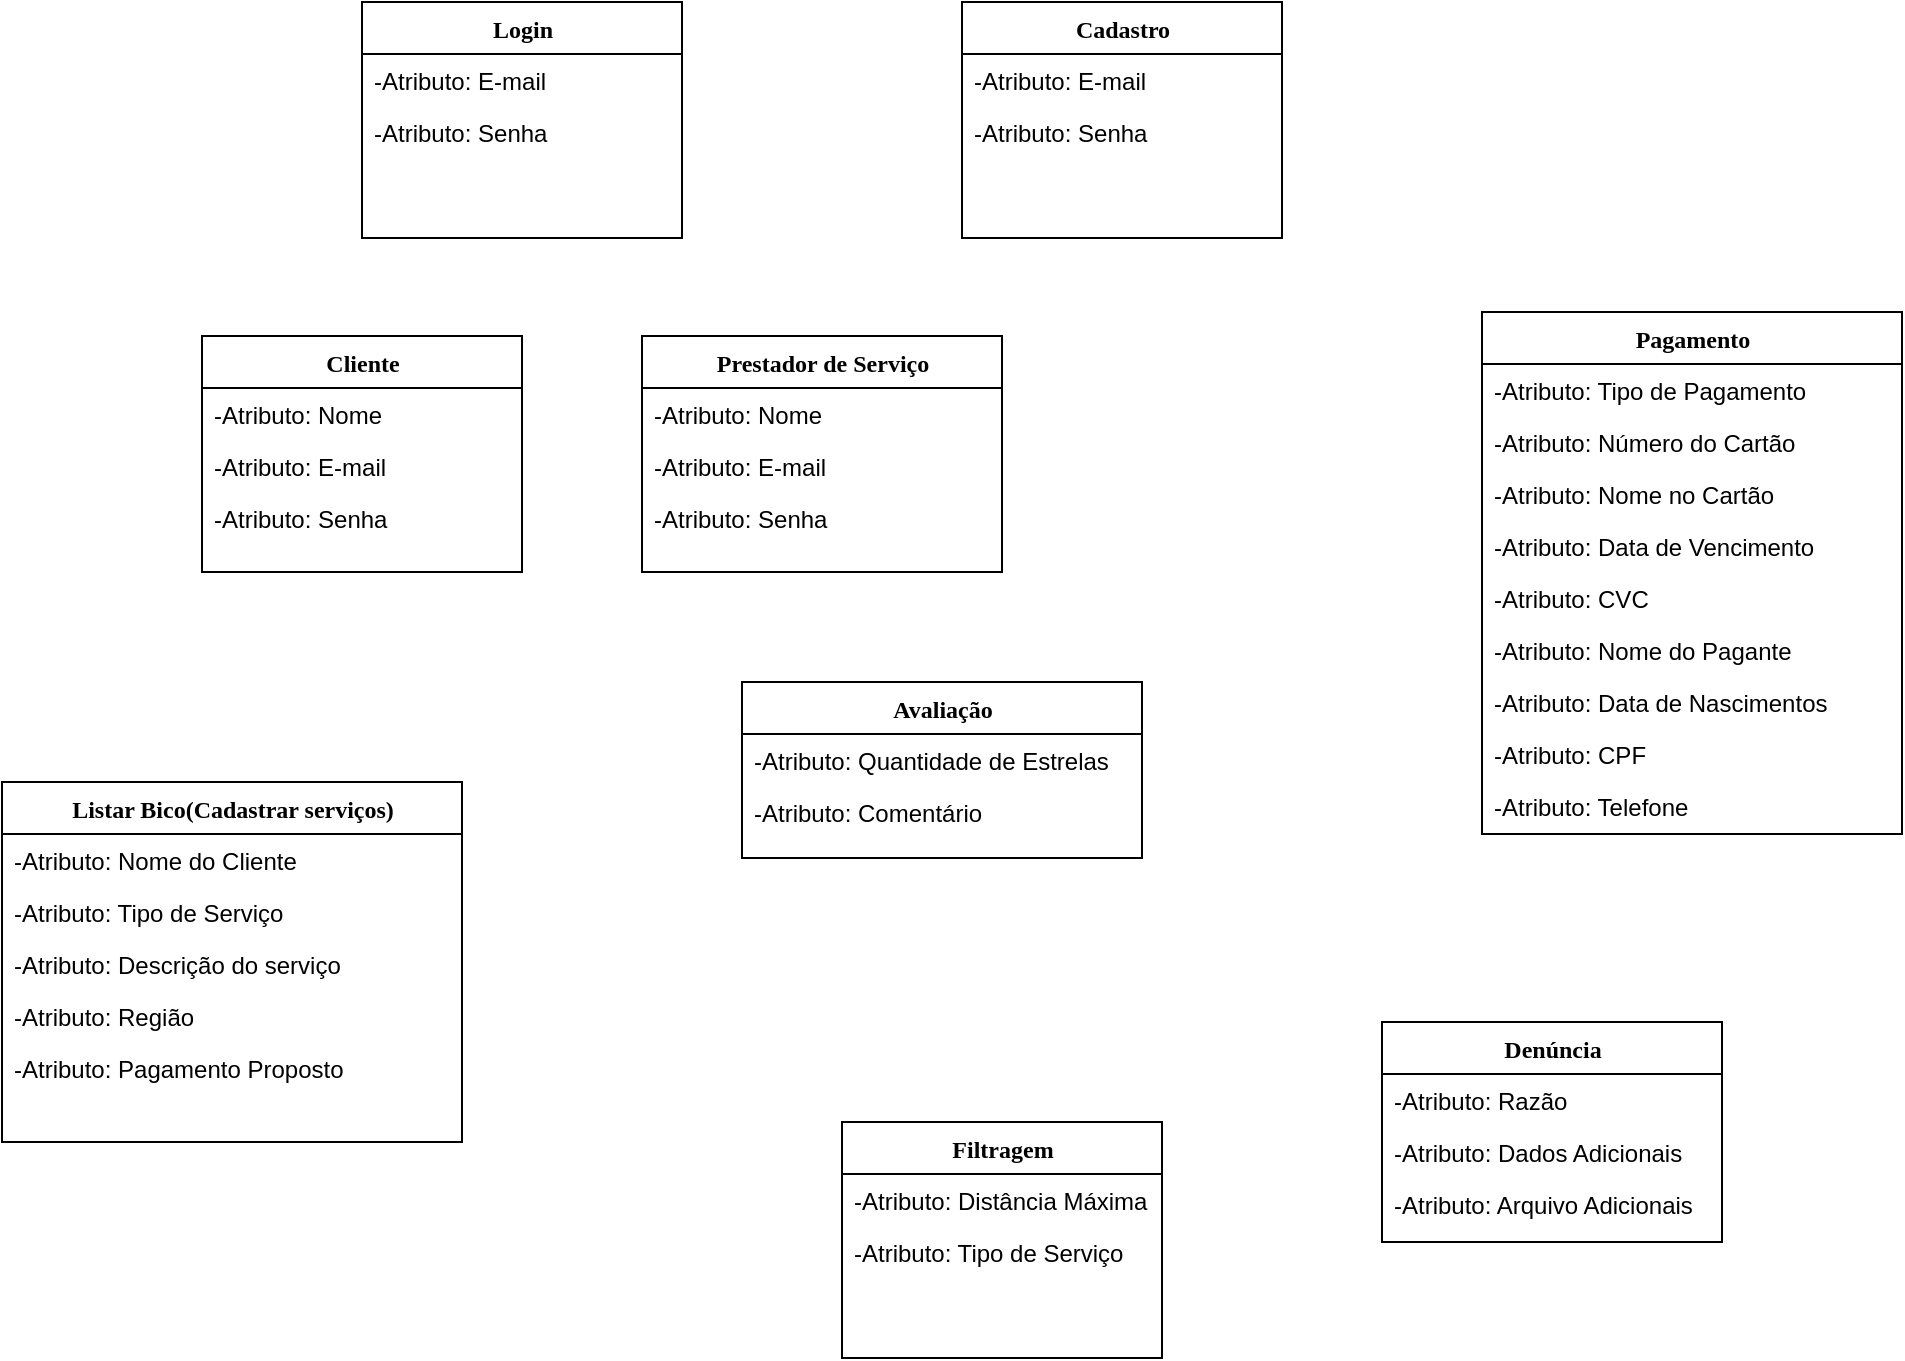 <mxfile version="24.2.5" type="device">
  <diagram name="Page-1" id="6133507b-19e7-1e82-6fc7-422aa6c4b21f">
    <mxGraphModel dx="1647" dy="877" grid="1" gridSize="10" guides="1" tooltips="1" connect="1" arrows="1" fold="1" page="1" pageScale="1" pageWidth="1100" pageHeight="850" background="none" math="0" shadow="0">
      <root>
        <mxCell id="0" />
        <mxCell id="1" parent="0" />
        <mxCell id="78961159f06e98e8-17" value="Login" style="swimlane;html=1;fontStyle=1;align=center;verticalAlign=top;childLayout=stackLayout;horizontal=1;startSize=26;horizontalStack=0;resizeParent=1;resizeLast=0;collapsible=1;marginBottom=0;swimlaneFillColor=#ffffff;rounded=0;shadow=0;comic=0;labelBackgroundColor=none;strokeWidth=1;fillColor=none;fontFamily=Verdana;fontSize=12" parent="1" vertex="1">
          <mxGeometry x="220" y="140" width="160" height="118" as="geometry" />
        </mxCell>
        <mxCell id="78961159f06e98e8-23" value="-Atributo: E-mail" style="text;html=1;strokeColor=none;fillColor=none;align=left;verticalAlign=top;spacingLeft=4;spacingRight=4;whiteSpace=wrap;overflow=hidden;rotatable=0;points=[[0,0.5],[1,0.5]];portConstraint=eastwest;" parent="78961159f06e98e8-17" vertex="1">
          <mxGeometry y="26" width="160" height="26" as="geometry" />
        </mxCell>
        <mxCell id="Q-qz3h-aPGjKx4wGLugq-1" value="-Atributo: Senha" style="text;html=1;strokeColor=none;fillColor=none;align=left;verticalAlign=top;spacingLeft=4;spacingRight=4;whiteSpace=wrap;overflow=hidden;rotatable=0;points=[[0,0.5],[1,0.5]];portConstraint=eastwest;" vertex="1" parent="78961159f06e98e8-17">
          <mxGeometry y="52" width="160" height="26" as="geometry" />
        </mxCell>
        <mxCell id="Q-qz3h-aPGjKx4wGLugq-2" value="Cadastro" style="swimlane;html=1;fontStyle=1;align=center;verticalAlign=top;childLayout=stackLayout;horizontal=1;startSize=26;horizontalStack=0;resizeParent=1;resizeLast=0;collapsible=1;marginBottom=0;swimlaneFillColor=#ffffff;rounded=0;shadow=0;comic=0;labelBackgroundColor=none;strokeWidth=1;fillColor=none;fontFamily=Verdana;fontSize=12" vertex="1" parent="1">
          <mxGeometry x="520" y="140" width="160" height="118" as="geometry" />
        </mxCell>
        <mxCell id="Q-qz3h-aPGjKx4wGLugq-3" value="-Atributo: E-mail" style="text;html=1;strokeColor=none;fillColor=none;align=left;verticalAlign=top;spacingLeft=4;spacingRight=4;whiteSpace=wrap;overflow=hidden;rotatable=0;points=[[0,0.5],[1,0.5]];portConstraint=eastwest;" vertex="1" parent="Q-qz3h-aPGjKx4wGLugq-2">
          <mxGeometry y="26" width="160" height="26" as="geometry" />
        </mxCell>
        <mxCell id="Q-qz3h-aPGjKx4wGLugq-4" value="-Atributo: Senha" style="text;html=1;strokeColor=none;fillColor=none;align=left;verticalAlign=top;spacingLeft=4;spacingRight=4;whiteSpace=wrap;overflow=hidden;rotatable=0;points=[[0,0.5],[1,0.5]];portConstraint=eastwest;" vertex="1" parent="Q-qz3h-aPGjKx4wGLugq-2">
          <mxGeometry y="52" width="160" height="26" as="geometry" />
        </mxCell>
        <mxCell id="Q-qz3h-aPGjKx4wGLugq-5" value="Listar Bico(Cadastrar serviços)" style="swimlane;html=1;fontStyle=1;align=center;verticalAlign=top;childLayout=stackLayout;horizontal=1;startSize=26;horizontalStack=0;resizeParent=1;resizeLast=0;collapsible=1;marginBottom=0;swimlaneFillColor=#ffffff;rounded=0;shadow=0;comic=0;labelBackgroundColor=none;strokeWidth=1;fillColor=none;fontFamily=Verdana;fontSize=12" vertex="1" parent="1">
          <mxGeometry x="40" y="530" width="230" height="180" as="geometry" />
        </mxCell>
        <mxCell id="Q-qz3h-aPGjKx4wGLugq-22" value="-Atributo: Nome do Cliente" style="text;html=1;strokeColor=none;fillColor=none;align=left;verticalAlign=top;spacingLeft=4;spacingRight=4;whiteSpace=wrap;overflow=hidden;rotatable=0;points=[[0,0.5],[1,0.5]];portConstraint=eastwest;" vertex="1" parent="Q-qz3h-aPGjKx4wGLugq-5">
          <mxGeometry y="26" width="230" height="26" as="geometry" />
        </mxCell>
        <mxCell id="Q-qz3h-aPGjKx4wGLugq-21" value="-Atributo: Tipo de Serviço" style="text;html=1;strokeColor=none;fillColor=none;align=left;verticalAlign=top;spacingLeft=4;spacingRight=4;whiteSpace=wrap;overflow=hidden;rotatable=0;points=[[0,0.5],[1,0.5]];portConstraint=eastwest;" vertex="1" parent="Q-qz3h-aPGjKx4wGLugq-5">
          <mxGeometry y="52" width="230" height="26" as="geometry" />
        </mxCell>
        <mxCell id="Q-qz3h-aPGjKx4wGLugq-6" value="-Atributo: Descrição do serviço" style="text;html=1;strokeColor=none;fillColor=none;align=left;verticalAlign=top;spacingLeft=4;spacingRight=4;whiteSpace=wrap;overflow=hidden;rotatable=0;points=[[0,0.5],[1,0.5]];portConstraint=eastwest;" vertex="1" parent="Q-qz3h-aPGjKx4wGLugq-5">
          <mxGeometry y="78" width="230" height="26" as="geometry" />
        </mxCell>
        <mxCell id="Q-qz3h-aPGjKx4wGLugq-7" value="-Atributo: Região" style="text;html=1;strokeColor=none;fillColor=none;align=left;verticalAlign=top;spacingLeft=4;spacingRight=4;whiteSpace=wrap;overflow=hidden;rotatable=0;points=[[0,0.5],[1,0.5]];portConstraint=eastwest;" vertex="1" parent="Q-qz3h-aPGjKx4wGLugq-5">
          <mxGeometry y="104" width="230" height="26" as="geometry" />
        </mxCell>
        <mxCell id="Q-qz3h-aPGjKx4wGLugq-20" value="-Atributo: Pagamento Proposto" style="text;html=1;strokeColor=none;fillColor=none;align=left;verticalAlign=top;spacingLeft=4;spacingRight=4;whiteSpace=wrap;overflow=hidden;rotatable=0;points=[[0,0.5],[1,0.5]];portConstraint=eastwest;" vertex="1" parent="Q-qz3h-aPGjKx4wGLugq-5">
          <mxGeometry y="130" width="230" height="26" as="geometry" />
        </mxCell>
        <mxCell id="Q-qz3h-aPGjKx4wGLugq-8" value="Denúncia" style="swimlane;html=1;fontStyle=1;align=center;verticalAlign=top;childLayout=stackLayout;horizontal=1;startSize=26;horizontalStack=0;resizeParent=1;resizeLast=0;collapsible=1;marginBottom=0;swimlaneFillColor=#ffffff;rounded=0;shadow=0;comic=0;labelBackgroundColor=none;strokeWidth=1;fillColor=none;fontFamily=Verdana;fontSize=12" vertex="1" parent="1">
          <mxGeometry x="730" y="650" width="170" height="110" as="geometry" />
        </mxCell>
        <mxCell id="Q-qz3h-aPGjKx4wGLugq-9" value="-Atributo: Razão" style="text;html=1;strokeColor=none;fillColor=none;align=left;verticalAlign=top;spacingLeft=4;spacingRight=4;whiteSpace=wrap;overflow=hidden;rotatable=0;points=[[0,0.5],[1,0.5]];portConstraint=eastwest;" vertex="1" parent="Q-qz3h-aPGjKx4wGLugq-8">
          <mxGeometry y="26" width="170" height="26" as="geometry" />
        </mxCell>
        <mxCell id="Q-qz3h-aPGjKx4wGLugq-10" value="-Atributo: Dados Adicionais" style="text;html=1;strokeColor=none;fillColor=none;align=left;verticalAlign=top;spacingLeft=4;spacingRight=4;whiteSpace=wrap;overflow=hidden;rotatable=0;points=[[0,0.5],[1,0.5]];portConstraint=eastwest;" vertex="1" parent="Q-qz3h-aPGjKx4wGLugq-8">
          <mxGeometry y="52" width="170" height="26" as="geometry" />
        </mxCell>
        <mxCell id="Q-qz3h-aPGjKx4wGLugq-30" value="-Atributo: Arquivo Adicionais" style="text;html=1;strokeColor=none;fillColor=none;align=left;verticalAlign=top;spacingLeft=4;spacingRight=4;whiteSpace=wrap;overflow=hidden;rotatable=0;points=[[0,0.5],[1,0.5]];portConstraint=eastwest;" vertex="1" parent="Q-qz3h-aPGjKx4wGLugq-8">
          <mxGeometry y="78" width="170" height="26" as="geometry" />
        </mxCell>
        <mxCell id="Q-qz3h-aPGjKx4wGLugq-11" value="Pagamento" style="swimlane;html=1;fontStyle=1;align=center;verticalAlign=top;childLayout=stackLayout;horizontal=1;startSize=26;horizontalStack=0;resizeParent=1;resizeLast=0;collapsible=1;marginBottom=0;swimlaneFillColor=#ffffff;rounded=0;shadow=0;comic=0;labelBackgroundColor=none;strokeWidth=1;fillColor=none;fontFamily=Verdana;fontSize=12" vertex="1" parent="1">
          <mxGeometry x="780" y="295" width="210" height="261" as="geometry" />
        </mxCell>
        <mxCell id="Q-qz3h-aPGjKx4wGLugq-12" value="-Atributo: Tipo de Pagamento" style="text;html=1;strokeColor=none;fillColor=none;align=left;verticalAlign=top;spacingLeft=4;spacingRight=4;whiteSpace=wrap;overflow=hidden;rotatable=0;points=[[0,0.5],[1,0.5]];portConstraint=eastwest;" vertex="1" parent="Q-qz3h-aPGjKx4wGLugq-11">
          <mxGeometry y="26" width="210" height="26" as="geometry" />
        </mxCell>
        <mxCell id="Q-qz3h-aPGjKx4wGLugq-13" value="-Atributo: Número do Cartão" style="text;html=1;strokeColor=none;fillColor=none;align=left;verticalAlign=top;spacingLeft=4;spacingRight=4;whiteSpace=wrap;overflow=hidden;rotatable=0;points=[[0,0.5],[1,0.5]];portConstraint=eastwest;" vertex="1" parent="Q-qz3h-aPGjKx4wGLugq-11">
          <mxGeometry y="52" width="210" height="26" as="geometry" />
        </mxCell>
        <mxCell id="Q-qz3h-aPGjKx4wGLugq-23" value="-Atributo: Nome no Cartão" style="text;html=1;strokeColor=none;fillColor=none;align=left;verticalAlign=top;spacingLeft=4;spacingRight=4;whiteSpace=wrap;overflow=hidden;rotatable=0;points=[[0,0.5],[1,0.5]];portConstraint=eastwest;" vertex="1" parent="Q-qz3h-aPGjKx4wGLugq-11">
          <mxGeometry y="78" width="210" height="26" as="geometry" />
        </mxCell>
        <mxCell id="Q-qz3h-aPGjKx4wGLugq-24" value="-Atributo: Data de Vencimento" style="text;html=1;strokeColor=none;fillColor=none;align=left;verticalAlign=top;spacingLeft=4;spacingRight=4;whiteSpace=wrap;overflow=hidden;rotatable=0;points=[[0,0.5],[1,0.5]];portConstraint=eastwest;" vertex="1" parent="Q-qz3h-aPGjKx4wGLugq-11">
          <mxGeometry y="104" width="210" height="26" as="geometry" />
        </mxCell>
        <mxCell id="Q-qz3h-aPGjKx4wGLugq-25" value="-Atributo: CVC" style="text;html=1;strokeColor=none;fillColor=none;align=left;verticalAlign=top;spacingLeft=4;spacingRight=4;whiteSpace=wrap;overflow=hidden;rotatable=0;points=[[0,0.5],[1,0.5]];portConstraint=eastwest;" vertex="1" parent="Q-qz3h-aPGjKx4wGLugq-11">
          <mxGeometry y="130" width="210" height="26" as="geometry" />
        </mxCell>
        <mxCell id="Q-qz3h-aPGjKx4wGLugq-26" value="-Atributo: Nome do Pagante" style="text;html=1;strokeColor=none;fillColor=none;align=left;verticalAlign=top;spacingLeft=4;spacingRight=4;whiteSpace=wrap;overflow=hidden;rotatable=0;points=[[0,0.5],[1,0.5]];portConstraint=eastwest;" vertex="1" parent="Q-qz3h-aPGjKx4wGLugq-11">
          <mxGeometry y="156" width="210" height="26" as="geometry" />
        </mxCell>
        <mxCell id="Q-qz3h-aPGjKx4wGLugq-27" value="-Atributo: Data de Nascimentos" style="text;html=1;strokeColor=none;fillColor=none;align=left;verticalAlign=top;spacingLeft=4;spacingRight=4;whiteSpace=wrap;overflow=hidden;rotatable=0;points=[[0,0.5],[1,0.5]];portConstraint=eastwest;" vertex="1" parent="Q-qz3h-aPGjKx4wGLugq-11">
          <mxGeometry y="182" width="210" height="26" as="geometry" />
        </mxCell>
        <mxCell id="Q-qz3h-aPGjKx4wGLugq-28" value="-Atributo: CPF" style="text;html=1;strokeColor=none;fillColor=none;align=left;verticalAlign=top;spacingLeft=4;spacingRight=4;whiteSpace=wrap;overflow=hidden;rotatable=0;points=[[0,0.5],[1,0.5]];portConstraint=eastwest;" vertex="1" parent="Q-qz3h-aPGjKx4wGLugq-11">
          <mxGeometry y="208" width="210" height="26" as="geometry" />
        </mxCell>
        <mxCell id="Q-qz3h-aPGjKx4wGLugq-29" value="-Atributo: Telefone" style="text;html=1;strokeColor=none;fillColor=none;align=left;verticalAlign=top;spacingLeft=4;spacingRight=4;whiteSpace=wrap;overflow=hidden;rotatable=0;points=[[0,0.5],[1,0.5]];portConstraint=eastwest;" vertex="1" parent="Q-qz3h-aPGjKx4wGLugq-11">
          <mxGeometry y="234" width="210" height="26" as="geometry" />
        </mxCell>
        <mxCell id="Q-qz3h-aPGjKx4wGLugq-14" value="Avaliação" style="swimlane;html=1;fontStyle=1;align=center;verticalAlign=top;childLayout=stackLayout;horizontal=1;startSize=26;horizontalStack=0;resizeParent=1;resizeLast=0;collapsible=1;marginBottom=0;swimlaneFillColor=#ffffff;rounded=0;shadow=0;comic=0;labelBackgroundColor=none;strokeWidth=1;fillColor=none;fontFamily=Verdana;fontSize=12" vertex="1" parent="1">
          <mxGeometry x="410" y="480" width="200" height="88" as="geometry" />
        </mxCell>
        <mxCell id="Q-qz3h-aPGjKx4wGLugq-15" value="-Atributo: Quantidade de Estrelas" style="text;html=1;strokeColor=none;fillColor=none;align=left;verticalAlign=top;spacingLeft=4;spacingRight=4;whiteSpace=wrap;overflow=hidden;rotatable=0;points=[[0,0.5],[1,0.5]];portConstraint=eastwest;" vertex="1" parent="Q-qz3h-aPGjKx4wGLugq-14">
          <mxGeometry y="26" width="200" height="26" as="geometry" />
        </mxCell>
        <mxCell id="Q-qz3h-aPGjKx4wGLugq-16" value="-Atributo: Comentário" style="text;html=1;strokeColor=none;fillColor=none;align=left;verticalAlign=top;spacingLeft=4;spacingRight=4;whiteSpace=wrap;overflow=hidden;rotatable=0;points=[[0,0.5],[1,0.5]];portConstraint=eastwest;" vertex="1" parent="Q-qz3h-aPGjKx4wGLugq-14">
          <mxGeometry y="52" width="200" height="26" as="geometry" />
        </mxCell>
        <mxCell id="Q-qz3h-aPGjKx4wGLugq-17" value="Filtragem" style="swimlane;html=1;fontStyle=1;align=center;verticalAlign=top;childLayout=stackLayout;horizontal=1;startSize=26;horizontalStack=0;resizeParent=1;resizeLast=0;collapsible=1;marginBottom=0;swimlaneFillColor=#ffffff;rounded=0;shadow=0;comic=0;labelBackgroundColor=none;strokeWidth=1;fillColor=none;fontFamily=Verdana;fontSize=12" vertex="1" parent="1">
          <mxGeometry x="460" y="700" width="160" height="118" as="geometry" />
        </mxCell>
        <mxCell id="Q-qz3h-aPGjKx4wGLugq-18" value="-Atributo: Distância Máxima" style="text;html=1;strokeColor=none;fillColor=none;align=left;verticalAlign=top;spacingLeft=4;spacingRight=4;whiteSpace=wrap;overflow=hidden;rotatable=0;points=[[0,0.5],[1,0.5]];portConstraint=eastwest;" vertex="1" parent="Q-qz3h-aPGjKx4wGLugq-17">
          <mxGeometry y="26" width="160" height="26" as="geometry" />
        </mxCell>
        <mxCell id="Q-qz3h-aPGjKx4wGLugq-19" value="-Atributo: Tipo de Serviço" style="text;html=1;strokeColor=none;fillColor=none;align=left;verticalAlign=top;spacingLeft=4;spacingRight=4;whiteSpace=wrap;overflow=hidden;rotatable=0;points=[[0,0.5],[1,0.5]];portConstraint=eastwest;" vertex="1" parent="Q-qz3h-aPGjKx4wGLugq-17">
          <mxGeometry y="52" width="160" height="26" as="geometry" />
        </mxCell>
        <mxCell id="Q-qz3h-aPGjKx4wGLugq-34" value="Cliente" style="swimlane;html=1;fontStyle=1;align=center;verticalAlign=top;childLayout=stackLayout;horizontal=1;startSize=26;horizontalStack=0;resizeParent=1;resizeLast=0;collapsible=1;marginBottom=0;swimlaneFillColor=#ffffff;rounded=0;shadow=0;comic=0;labelBackgroundColor=none;strokeWidth=1;fillColor=none;fontFamily=Verdana;fontSize=12" vertex="1" parent="1">
          <mxGeometry x="140" y="307" width="160" height="118" as="geometry" />
        </mxCell>
        <mxCell id="Q-qz3h-aPGjKx4wGLugq-37" value="-Atributo: Nome" style="text;html=1;strokeColor=none;fillColor=none;align=left;verticalAlign=top;spacingLeft=4;spacingRight=4;whiteSpace=wrap;overflow=hidden;rotatable=0;points=[[0,0.5],[1,0.5]];portConstraint=eastwest;" vertex="1" parent="Q-qz3h-aPGjKx4wGLugq-34">
          <mxGeometry y="26" width="160" height="26" as="geometry" />
        </mxCell>
        <mxCell id="Q-qz3h-aPGjKx4wGLugq-35" value="-Atributo: E-mail" style="text;html=1;strokeColor=none;fillColor=none;align=left;verticalAlign=top;spacingLeft=4;spacingRight=4;whiteSpace=wrap;overflow=hidden;rotatable=0;points=[[0,0.5],[1,0.5]];portConstraint=eastwest;" vertex="1" parent="Q-qz3h-aPGjKx4wGLugq-34">
          <mxGeometry y="52" width="160" height="26" as="geometry" />
        </mxCell>
        <mxCell id="Q-qz3h-aPGjKx4wGLugq-36" value="-Atributo: Senha" style="text;html=1;strokeColor=none;fillColor=none;align=left;verticalAlign=top;spacingLeft=4;spacingRight=4;whiteSpace=wrap;overflow=hidden;rotatable=0;points=[[0,0.5],[1,0.5]];portConstraint=eastwest;" vertex="1" parent="Q-qz3h-aPGjKx4wGLugq-34">
          <mxGeometry y="78" width="160" height="26" as="geometry" />
        </mxCell>
        <mxCell id="Q-qz3h-aPGjKx4wGLugq-38" value="Prestador de Serviço" style="swimlane;html=1;fontStyle=1;align=center;verticalAlign=top;childLayout=stackLayout;horizontal=1;startSize=26;horizontalStack=0;resizeParent=1;resizeLast=0;collapsible=1;marginBottom=0;swimlaneFillColor=#ffffff;rounded=0;shadow=0;comic=0;labelBackgroundColor=none;strokeWidth=1;fillColor=none;fontFamily=Verdana;fontSize=12" vertex="1" parent="1">
          <mxGeometry x="360" y="307" width="180" height="118" as="geometry" />
        </mxCell>
        <mxCell id="Q-qz3h-aPGjKx4wGLugq-39" value="-Atributo: Nome" style="text;html=1;strokeColor=none;fillColor=none;align=left;verticalAlign=top;spacingLeft=4;spacingRight=4;whiteSpace=wrap;overflow=hidden;rotatable=0;points=[[0,0.5],[1,0.5]];portConstraint=eastwest;" vertex="1" parent="Q-qz3h-aPGjKx4wGLugq-38">
          <mxGeometry y="26" width="180" height="26" as="geometry" />
        </mxCell>
        <mxCell id="Q-qz3h-aPGjKx4wGLugq-40" value="-Atributo: E-mail" style="text;html=1;strokeColor=none;fillColor=none;align=left;verticalAlign=top;spacingLeft=4;spacingRight=4;whiteSpace=wrap;overflow=hidden;rotatable=0;points=[[0,0.5],[1,0.5]];portConstraint=eastwest;" vertex="1" parent="Q-qz3h-aPGjKx4wGLugq-38">
          <mxGeometry y="52" width="180" height="26" as="geometry" />
        </mxCell>
        <mxCell id="Q-qz3h-aPGjKx4wGLugq-41" value="-Atributo: Senha" style="text;html=1;strokeColor=none;fillColor=none;align=left;verticalAlign=top;spacingLeft=4;spacingRight=4;whiteSpace=wrap;overflow=hidden;rotatable=0;points=[[0,0.5],[1,0.5]];portConstraint=eastwest;" vertex="1" parent="Q-qz3h-aPGjKx4wGLugq-38">
          <mxGeometry y="78" width="180" height="26" as="geometry" />
        </mxCell>
      </root>
    </mxGraphModel>
  </diagram>
</mxfile>
